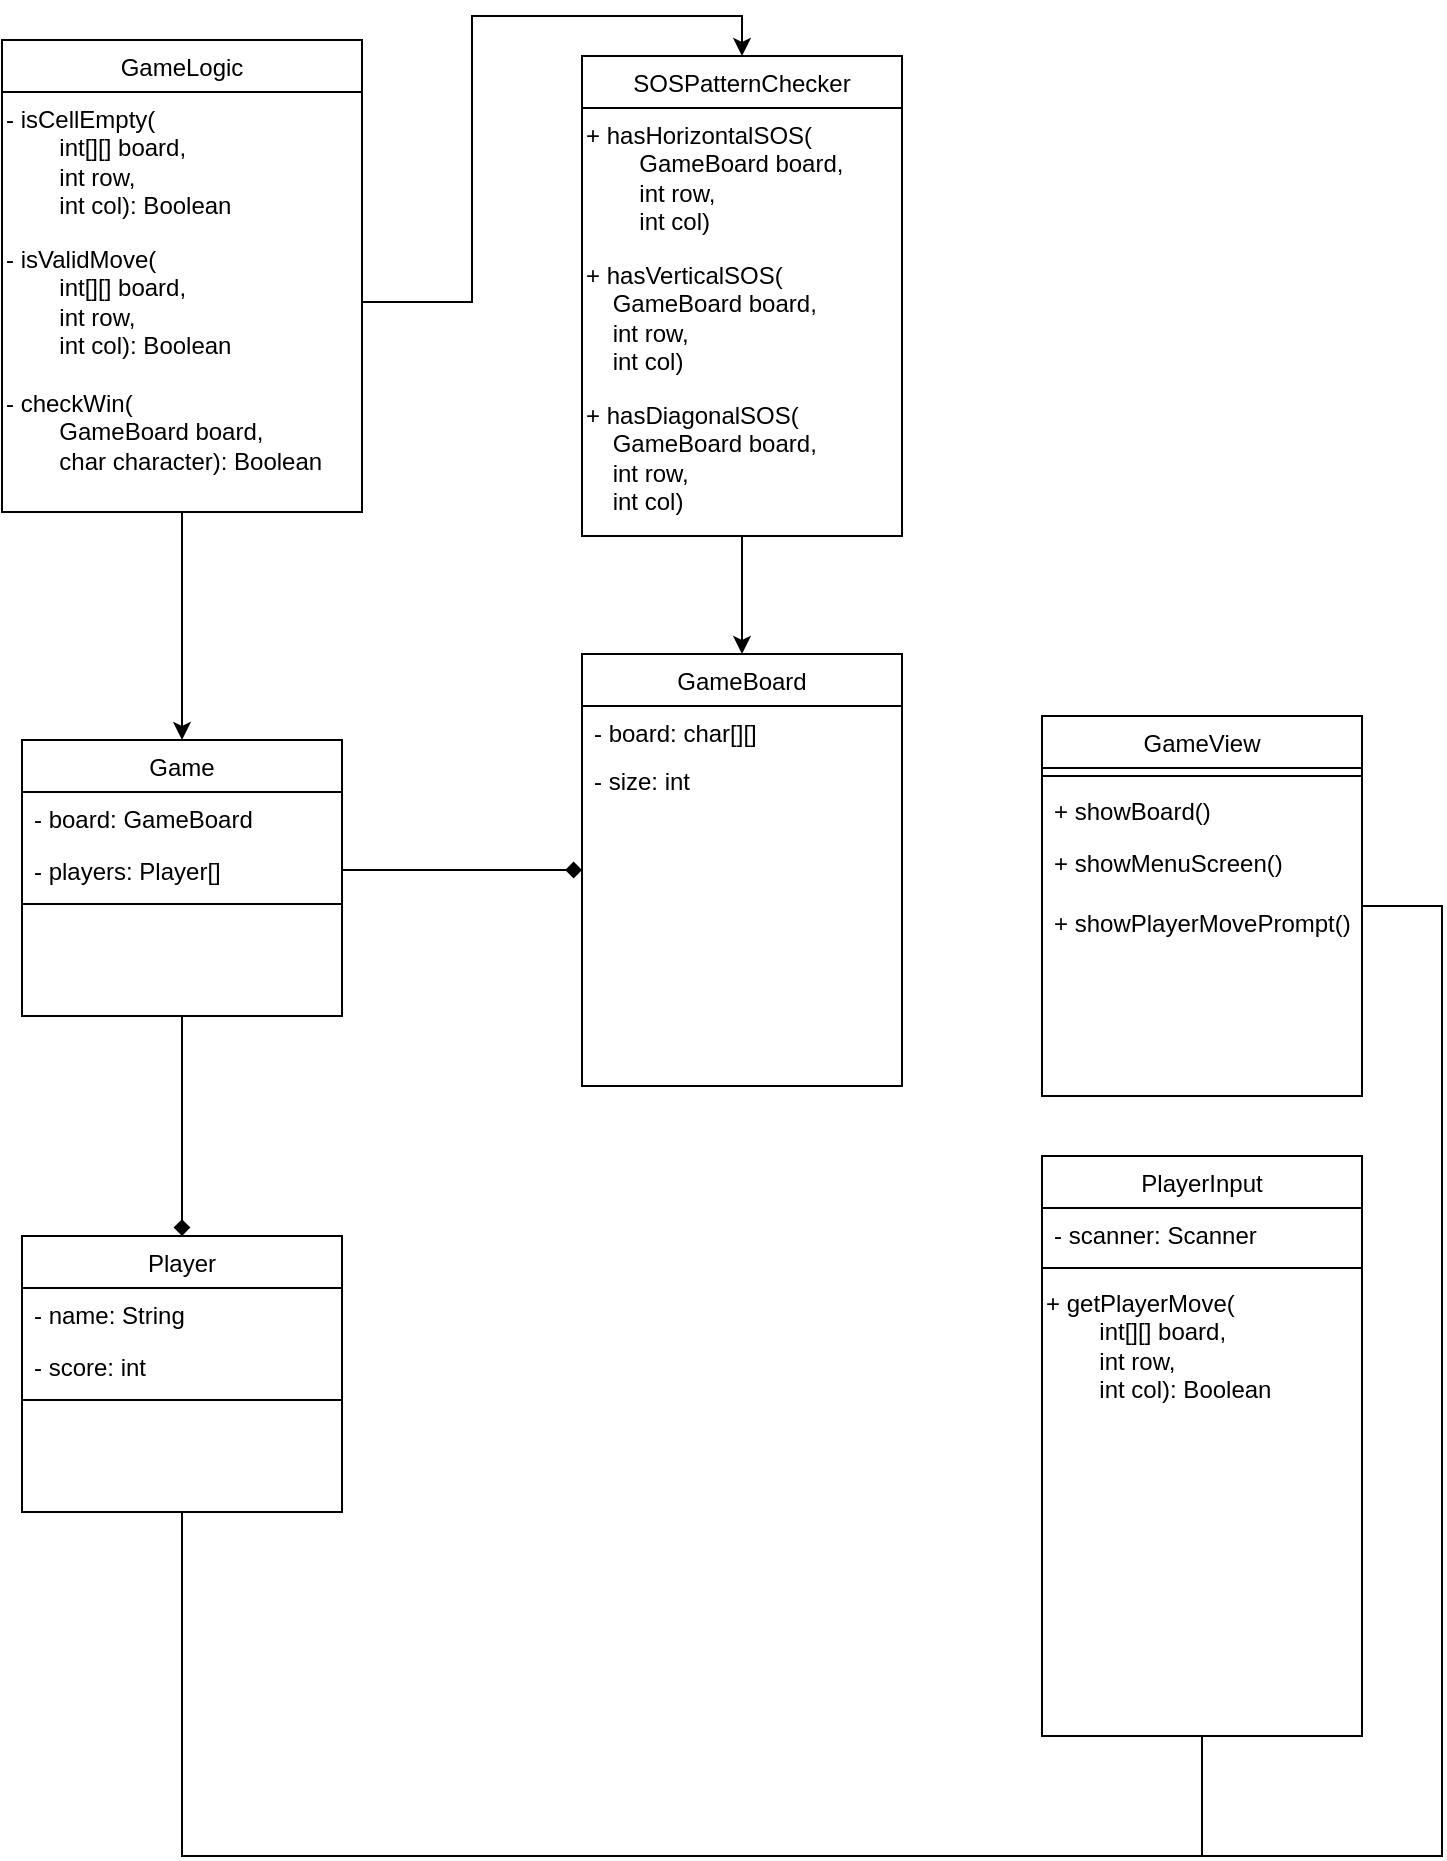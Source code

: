 <mxfile version="23.1.8" type="github">
  <diagram id="C5RBs43oDa-KdzZeNtuy" name="Page-1">
    <mxGraphModel dx="1189" dy="1732" grid="1" gridSize="10" guides="1" tooltips="1" connect="1" arrows="1" fold="1" page="1" pageScale="1" pageWidth="827" pageHeight="1169" math="0" shadow="0">
      <root>
        <mxCell id="WIyWlLk6GJQsqaUBKTNV-0" />
        <mxCell id="WIyWlLk6GJQsqaUBKTNV-1" parent="WIyWlLk6GJQsqaUBKTNV-0" />
        <mxCell id="zkfFHV4jXpPFQw0GAbJ--17" value="GameBoard" style="swimlane;fontStyle=0;align=center;verticalAlign=top;childLayout=stackLayout;horizontal=1;startSize=26;horizontalStack=0;resizeParent=1;resizeLast=0;collapsible=1;marginBottom=0;rounded=0;shadow=0;strokeWidth=1;" parent="WIyWlLk6GJQsqaUBKTNV-1" vertex="1">
          <mxGeometry x="310" y="-1" width="160" height="216" as="geometry">
            <mxRectangle x="550" y="140" width="160" height="26" as="alternateBounds" />
          </mxGeometry>
        </mxCell>
        <mxCell id="zkfFHV4jXpPFQw0GAbJ--24" value="- board: char[][]" style="text;align=left;verticalAlign=top;spacingLeft=4;spacingRight=4;overflow=hidden;rotatable=0;points=[[0,0.5],[1,0.5]];portConstraint=eastwest;" parent="zkfFHV4jXpPFQw0GAbJ--17" vertex="1">
          <mxGeometry y="26" width="160" height="24" as="geometry" />
        </mxCell>
        <mxCell id="YH9T3-k_NW0VHkZPkh3--16" value="- size: int" style="text;align=left;verticalAlign=top;spacingLeft=4;spacingRight=4;overflow=hidden;rotatable=0;points=[[0,0.5],[1,0.5]];portConstraint=eastwest;" parent="zkfFHV4jXpPFQw0GAbJ--17" vertex="1">
          <mxGeometry y="50" width="160" height="44" as="geometry" />
        </mxCell>
        <mxCell id="YH9T3-k_NW0VHkZPkh3--25" style="edgeStyle=orthogonalEdgeStyle;rounded=0;orthogonalLoop=1;jettySize=auto;html=1;exitX=0.5;exitY=1;exitDx=0;exitDy=0;entryX=0.5;entryY=1;entryDx=0;entryDy=0;endArrow=none;endFill=0;" parent="WIyWlLk6GJQsqaUBKTNV-1" source="pbUtkDARDXWlZDbatba7-1" target="YH9T3-k_NW0VHkZPkh3--0" edge="1">
          <mxGeometry relative="1" as="geometry">
            <Array as="points">
              <mxPoint x="110" y="600" />
              <mxPoint x="620" y="600" />
            </Array>
          </mxGeometry>
        </mxCell>
        <mxCell id="pbUtkDARDXWlZDbatba7-1" value="Player" style="swimlane;fontStyle=0;align=center;verticalAlign=top;childLayout=stackLayout;horizontal=1;startSize=26;horizontalStack=0;resizeParent=1;resizeLast=0;collapsible=1;marginBottom=0;rounded=0;shadow=0;strokeWidth=1;" parent="WIyWlLk6GJQsqaUBKTNV-1" vertex="1">
          <mxGeometry x="30" y="290" width="160" height="138" as="geometry">
            <mxRectangle x="230" y="140" width="160" height="26" as="alternateBounds" />
          </mxGeometry>
        </mxCell>
        <mxCell id="pbUtkDARDXWlZDbatba7-2" value="- name: String" style="text;align=left;verticalAlign=top;spacingLeft=4;spacingRight=4;overflow=hidden;rotatable=0;points=[[0,0.5],[1,0.5]];portConstraint=eastwest;" parent="pbUtkDARDXWlZDbatba7-1" vertex="1">
          <mxGeometry y="26" width="160" height="26" as="geometry" />
        </mxCell>
        <mxCell id="pbUtkDARDXWlZDbatba7-3" value="- score: int" style="text;align=left;verticalAlign=top;spacingLeft=4;spacingRight=4;overflow=hidden;rotatable=0;points=[[0,0.5],[1,0.5]];portConstraint=eastwest;rounded=0;shadow=0;html=0;" parent="pbUtkDARDXWlZDbatba7-1" vertex="1">
          <mxGeometry y="52" width="160" height="26" as="geometry" />
        </mxCell>
        <mxCell id="pbUtkDARDXWlZDbatba7-5" value="" style="line;html=1;strokeWidth=1;align=left;verticalAlign=middle;spacingTop=-1;spacingLeft=3;spacingRight=3;rotatable=0;labelPosition=right;points=[];portConstraint=eastwest;" parent="pbUtkDARDXWlZDbatba7-1" vertex="1">
          <mxGeometry y="78" width="160" height="8" as="geometry" />
        </mxCell>
        <mxCell id="kmp1Yeez9SvhqWlrQ3iH-7" style="edgeStyle=orthogonalEdgeStyle;rounded=0;orthogonalLoop=1;jettySize=auto;html=1;" edge="1" parent="WIyWlLk6GJQsqaUBKTNV-1" source="pbUtkDARDXWlZDbatba7-6" target="zkfFHV4jXpPFQw0GAbJ--17">
          <mxGeometry relative="1" as="geometry" />
        </mxCell>
        <mxCell id="pbUtkDARDXWlZDbatba7-6" value="SOSPatternChecker" style="swimlane;fontStyle=0;align=center;verticalAlign=top;childLayout=stackLayout;horizontal=1;startSize=26;horizontalStack=0;resizeParent=1;resizeLast=0;collapsible=1;marginBottom=0;rounded=0;shadow=0;strokeWidth=1;" parent="WIyWlLk6GJQsqaUBKTNV-1" vertex="1">
          <mxGeometry x="310" y="-300" width="160" height="240" as="geometry">
            <mxRectangle x="550" y="140" width="160" height="26" as="alternateBounds" />
          </mxGeometry>
        </mxCell>
        <mxCell id="YH9T3-k_NW0VHkZPkh3--17" value="+ hasHorizontalSOS(&lt;br&gt;&lt;span style=&quot;white-space: pre;&quot;&gt;&#x9;&lt;/span&gt;GameBoard board,&lt;br&gt;&lt;span style=&quot;white-space: pre;&quot;&gt;&#x9;&lt;/span&gt;int row,&lt;br&gt;&lt;span style=&quot;white-space: pre;&quot;&gt;&#x9;&lt;/span&gt;int col)" style="text;html=1;align=left;verticalAlign=middle;resizable=0;points=[];autosize=1;strokeColor=none;fillColor=none;" parent="pbUtkDARDXWlZDbatba7-6" vertex="1">
          <mxGeometry y="26" width="160" height="70" as="geometry" />
        </mxCell>
        <mxCell id="YH9T3-k_NW0VHkZPkh3--18" value="+ hasVerticalSOS(&lt;br&gt;&lt;span style=&quot;&quot;&gt;&lt;span style=&quot;white-space: pre;&quot;&gt;&amp;nbsp;&amp;nbsp;&amp;nbsp;&amp;nbsp;&lt;/span&gt;&lt;/span&gt;GameBoard board,&lt;br&gt;&lt;span style=&quot;&quot;&gt;&lt;span style=&quot;white-space: pre;&quot;&gt;&amp;nbsp;&amp;nbsp;&amp;nbsp;&amp;nbsp;&lt;/span&gt;&lt;/span&gt;int row,&lt;br&gt;&lt;span style=&quot;&quot;&gt;&lt;span style=&quot;white-space: pre;&quot;&gt;&amp;nbsp;&amp;nbsp;&amp;nbsp;&amp;nbsp;&lt;/span&gt;&lt;/span&gt;int col)" style="text;html=1;align=left;verticalAlign=middle;resizable=0;points=[];autosize=1;strokeColor=none;fillColor=none;" parent="pbUtkDARDXWlZDbatba7-6" vertex="1">
          <mxGeometry y="96" width="160" height="70" as="geometry" />
        </mxCell>
        <mxCell id="YH9T3-k_NW0VHkZPkh3--19" value="+ hasDiagonalSOS(&lt;br&gt;&lt;span style=&quot;&quot;&gt;&lt;span style=&quot;white-space: pre;&quot;&gt;&amp;nbsp;&amp;nbsp;&amp;nbsp;&amp;nbsp;&lt;/span&gt;&lt;/span&gt;GameBoard board,&lt;br&gt;&lt;span style=&quot;&quot;&gt;&lt;span style=&quot;white-space: pre;&quot;&gt;&amp;nbsp;&amp;nbsp;&amp;nbsp;&amp;nbsp;&lt;/span&gt;&lt;/span&gt;int row,&lt;br&gt;&lt;span style=&quot;&quot;&gt;&lt;span style=&quot;white-space: pre;&quot;&gt;&amp;nbsp;&amp;nbsp;&amp;nbsp;&amp;nbsp;&lt;/span&gt;&lt;/span&gt;int col)" style="text;html=1;align=left;verticalAlign=middle;resizable=0;points=[];autosize=1;strokeColor=none;fillColor=none;" parent="pbUtkDARDXWlZDbatba7-6" vertex="1">
          <mxGeometry y="166" width="160" height="70" as="geometry" />
        </mxCell>
        <mxCell id="YH9T3-k_NW0VHkZPkh3--22" style="edgeStyle=orthogonalEdgeStyle;rounded=0;orthogonalLoop=1;jettySize=auto;html=1;endArrow=diamond;endFill=1;entryX=0.5;entryY=0;entryDx=0;entryDy=0;" parent="WIyWlLk6GJQsqaUBKTNV-1" source="pbUtkDARDXWlZDbatba7-18" target="pbUtkDARDXWlZDbatba7-1" edge="1">
          <mxGeometry relative="1" as="geometry" />
        </mxCell>
        <mxCell id="pbUtkDARDXWlZDbatba7-18" value="Game" style="swimlane;fontStyle=0;align=center;verticalAlign=top;childLayout=stackLayout;horizontal=1;startSize=26;horizontalStack=0;resizeParent=1;resizeLast=0;collapsible=1;marginBottom=0;rounded=0;shadow=0;strokeWidth=1;" parent="WIyWlLk6GJQsqaUBKTNV-1" vertex="1">
          <mxGeometry x="30" y="42" width="160" height="138" as="geometry">
            <mxRectangle x="230" y="140" width="160" height="26" as="alternateBounds" />
          </mxGeometry>
        </mxCell>
        <mxCell id="pbUtkDARDXWlZDbatba7-19" value="- board: GameBoard" style="text;align=left;verticalAlign=top;spacingLeft=4;spacingRight=4;overflow=hidden;rotatable=0;points=[[0,0.5],[1,0.5]];portConstraint=eastwest;" parent="pbUtkDARDXWlZDbatba7-18" vertex="1">
          <mxGeometry y="26" width="160" height="26" as="geometry" />
        </mxCell>
        <mxCell id="pbUtkDARDXWlZDbatba7-20" value="- players: Player[]" style="text;align=left;verticalAlign=top;spacingLeft=4;spacingRight=4;overflow=hidden;rotatable=0;points=[[0,0.5],[1,0.5]];portConstraint=eastwest;rounded=0;shadow=0;html=0;" parent="pbUtkDARDXWlZDbatba7-18" vertex="1">
          <mxGeometry y="52" width="160" height="26" as="geometry" />
        </mxCell>
        <mxCell id="pbUtkDARDXWlZDbatba7-22" value="" style="line;html=1;strokeWidth=1;align=left;verticalAlign=middle;spacingTop=-1;spacingLeft=3;spacingRight=3;rotatable=0;labelPosition=right;points=[];portConstraint=eastwest;" parent="pbUtkDARDXWlZDbatba7-18" vertex="1">
          <mxGeometry y="78" width="160" height="8" as="geometry" />
        </mxCell>
        <mxCell id="YH9T3-k_NW0VHkZPkh3--27" style="edgeStyle=orthogonalEdgeStyle;rounded=0;orthogonalLoop=1;jettySize=auto;html=1;entryX=0.5;entryY=1;entryDx=0;entryDy=0;endArrow=none;endFill=0;" parent="WIyWlLk6GJQsqaUBKTNV-1" source="YH9T3-k_NW0VHkZPkh3--9" target="pbUtkDARDXWlZDbatba7-1" edge="1">
          <mxGeometry relative="1" as="geometry">
            <Array as="points">
              <mxPoint x="740" y="125" />
              <mxPoint x="740" y="600" />
              <mxPoint x="110" y="600" />
            </Array>
          </mxGeometry>
        </mxCell>
        <mxCell id="YH9T3-k_NW0VHkZPkh3--9" value="GameView" style="swimlane;fontStyle=0;align=center;verticalAlign=top;childLayout=stackLayout;horizontal=1;startSize=26;horizontalStack=0;resizeParent=1;resizeLast=0;collapsible=1;marginBottom=0;rounded=0;shadow=0;strokeWidth=1;" parent="WIyWlLk6GJQsqaUBKTNV-1" vertex="1">
          <mxGeometry x="540" y="30" width="160" height="190" as="geometry">
            <mxRectangle x="550" y="140" width="160" height="26" as="alternateBounds" />
          </mxGeometry>
        </mxCell>
        <mxCell id="YH9T3-k_NW0VHkZPkh3--11" value="" style="line;html=1;strokeWidth=1;align=left;verticalAlign=middle;spacingTop=-1;spacingLeft=3;spacingRight=3;rotatable=0;labelPosition=right;points=[];portConstraint=eastwest;" parent="YH9T3-k_NW0VHkZPkh3--9" vertex="1">
          <mxGeometry y="26" width="160" height="8" as="geometry" />
        </mxCell>
        <mxCell id="YH9T3-k_NW0VHkZPkh3--12" value="+ showBoard()" style="text;align=left;verticalAlign=top;spacingLeft=4;spacingRight=4;overflow=hidden;rotatable=0;points=[[0,0.5],[1,0.5]];portConstraint=eastwest;" parent="YH9T3-k_NW0VHkZPkh3--9" vertex="1">
          <mxGeometry y="34" width="160" height="26" as="geometry" />
        </mxCell>
        <mxCell id="YH9T3-k_NW0VHkZPkh3--13" value="+ showMenuScreen()" style="text;align=left;verticalAlign=top;spacingLeft=4;spacingRight=4;overflow=hidden;rotatable=0;points=[[0,0.5],[1,0.5]];portConstraint=eastwest;" parent="YH9T3-k_NW0VHkZPkh3--9" vertex="1">
          <mxGeometry y="60" width="160" height="30" as="geometry" />
        </mxCell>
        <mxCell id="YH9T3-k_NW0VHkZPkh3--14" value="+ showPlayerMovePrompt()" style="text;align=left;verticalAlign=top;spacingLeft=4;spacingRight=4;overflow=hidden;rotatable=0;points=[[0,0.5],[1,0.5]];portConstraint=eastwest;" parent="YH9T3-k_NW0VHkZPkh3--9" vertex="1">
          <mxGeometry y="90" width="160" height="44" as="geometry" />
        </mxCell>
        <mxCell id="YH9T3-k_NW0VHkZPkh3--21" style="edgeStyle=orthogonalEdgeStyle;rounded=0;orthogonalLoop=1;jettySize=auto;html=1;entryX=0;entryY=0.5;entryDx=0;entryDy=0;endArrow=diamond;endFill=1;" parent="WIyWlLk6GJQsqaUBKTNV-1" source="pbUtkDARDXWlZDbatba7-20" target="zkfFHV4jXpPFQw0GAbJ--17" edge="1">
          <mxGeometry relative="1" as="geometry" />
        </mxCell>
        <mxCell id="YH9T3-k_NW0VHkZPkh3--0" value="PlayerInput" style="swimlane;fontStyle=0;align=center;verticalAlign=top;childLayout=stackLayout;horizontal=1;startSize=26;horizontalStack=0;resizeParent=1;resizeLast=0;collapsible=1;marginBottom=0;rounded=0;shadow=0;strokeWidth=1;" parent="WIyWlLk6GJQsqaUBKTNV-1" vertex="1">
          <mxGeometry x="540" y="250" width="160" height="290" as="geometry">
            <mxRectangle x="230" y="140" width="160" height="26" as="alternateBounds" />
          </mxGeometry>
        </mxCell>
        <mxCell id="YH9T3-k_NW0VHkZPkh3--1" value="- scanner: Scanner" style="text;align=left;verticalAlign=top;spacingLeft=4;spacingRight=4;overflow=hidden;rotatable=0;points=[[0,0.5],[1,0.5]];portConstraint=eastwest;" parent="YH9T3-k_NW0VHkZPkh3--0" vertex="1">
          <mxGeometry y="26" width="160" height="26" as="geometry" />
        </mxCell>
        <mxCell id="YH9T3-k_NW0VHkZPkh3--4" value="" style="line;html=1;strokeWidth=1;align=left;verticalAlign=middle;spacingTop=-1;spacingLeft=3;spacingRight=3;rotatable=0;labelPosition=right;points=[];portConstraint=eastwest;" parent="YH9T3-k_NW0VHkZPkh3--0" vertex="1">
          <mxGeometry y="52" width="160" height="8" as="geometry" />
        </mxCell>
        <mxCell id="YH9T3-k_NW0VHkZPkh3--8" value="+ getPlayerMove(&lt;br&gt;&lt;span style=&quot;white-space: pre;&quot;&gt;&#x9;&lt;/span&gt;int[][] board, &lt;br&gt;&lt;span style=&quot;white-space: pre;&quot;&gt;&#x9;&lt;/span&gt;int row, &lt;br&gt;&lt;span style=&quot;white-space: pre;&quot;&gt;&#x9;&lt;/span&gt;int col): Boolean" style="text;html=1;align=left;verticalAlign=middle;resizable=0;points=[];autosize=1;strokeColor=none;fillColor=none;" parent="YH9T3-k_NW0VHkZPkh3--0" vertex="1">
          <mxGeometry y="60" width="160" height="70" as="geometry" />
        </mxCell>
        <mxCell id="kmp1Yeez9SvhqWlrQ3iH-5" style="edgeStyle=orthogonalEdgeStyle;rounded=0;orthogonalLoop=1;jettySize=auto;html=1;exitX=0.5;exitY=1;exitDx=0;exitDy=0;" edge="1" parent="WIyWlLk6GJQsqaUBKTNV-1" source="kmp1Yeez9SvhqWlrQ3iH-1" target="pbUtkDARDXWlZDbatba7-18">
          <mxGeometry relative="1" as="geometry" />
        </mxCell>
        <mxCell id="kmp1Yeez9SvhqWlrQ3iH-1" value="GameLogic" style="swimlane;fontStyle=0;align=center;verticalAlign=top;childLayout=stackLayout;horizontal=1;startSize=26;horizontalStack=0;resizeParent=1;resizeLast=0;collapsible=1;marginBottom=0;rounded=0;shadow=0;strokeWidth=1;" vertex="1" parent="WIyWlLk6GJQsqaUBKTNV-1">
          <mxGeometry x="20" y="-308" width="180" height="236" as="geometry">
            <mxRectangle x="550" y="140" width="160" height="26" as="alternateBounds" />
          </mxGeometry>
        </mxCell>
        <mxCell id="YH9T3-k_NW0VHkZPkh3--7" value="- isCellEmpty(&lt;br&gt;&lt;span style=&quot;white-space: pre;&quot;&gt;&#x9;&lt;/span&gt;int[][] board, &lt;br&gt;&lt;span style=&quot;white-space: pre;&quot;&gt;&#x9;&lt;/span&gt;int row, &lt;br&gt;&lt;span style=&quot;white-space: pre;&quot;&gt;&#x9;&lt;/span&gt;int col): Boolean" style="text;html=1;align=left;verticalAlign=middle;resizable=0;points=[];autosize=1;strokeColor=none;fillColor=none;" parent="kmp1Yeez9SvhqWlrQ3iH-1" vertex="1">
          <mxGeometry y="26" width="180" height="70" as="geometry" />
        </mxCell>
        <mxCell id="YH9T3-k_NW0VHkZPkh3--28" value="- isValidMove(&lt;br&gt;&lt;span style=&quot;white-space: pre;&quot;&gt;&#x9;&lt;/span&gt;int[][] board, &lt;br&gt;&lt;span style=&quot;white-space: pre;&quot;&gt;&#x9;&lt;/span&gt;int row, &lt;br&gt;&lt;span style=&quot;white-space: pre;&quot;&gt;&#x9;&lt;/span&gt;int col): Boolean" style="text;html=1;align=left;verticalAlign=middle;resizable=0;points=[];autosize=1;strokeColor=none;fillColor=none;" parent="kmp1Yeez9SvhqWlrQ3iH-1" vertex="1">
          <mxGeometry y="96" width="180" height="70" as="geometry" />
        </mxCell>
        <mxCell id="kmp1Yeez9SvhqWlrQ3iH-4" value="- checkWin(&lt;br&gt;&lt;span style=&quot;white-space: pre;&quot;&gt;&#x9;&lt;/span&gt;GameBoard board,&lt;br&gt;&lt;span style=&quot;white-space: pre;&quot;&gt;&#x9;&lt;/span&gt;char character): Boolean" style="text;html=1;align=left;verticalAlign=middle;resizable=0;points=[];autosize=1;strokeColor=none;fillColor=none;" vertex="1" parent="kmp1Yeez9SvhqWlrQ3iH-1">
          <mxGeometry y="166" width="180" height="60" as="geometry" />
        </mxCell>
        <mxCell id="kmp1Yeez9SvhqWlrQ3iH-8" style="edgeStyle=orthogonalEdgeStyle;rounded=0;orthogonalLoop=1;jettySize=auto;html=1;entryX=0.5;entryY=0;entryDx=0;entryDy=0;" edge="1" parent="WIyWlLk6GJQsqaUBKTNV-1" source="YH9T3-k_NW0VHkZPkh3--28" target="pbUtkDARDXWlZDbatba7-6">
          <mxGeometry relative="1" as="geometry" />
        </mxCell>
      </root>
    </mxGraphModel>
  </diagram>
</mxfile>
